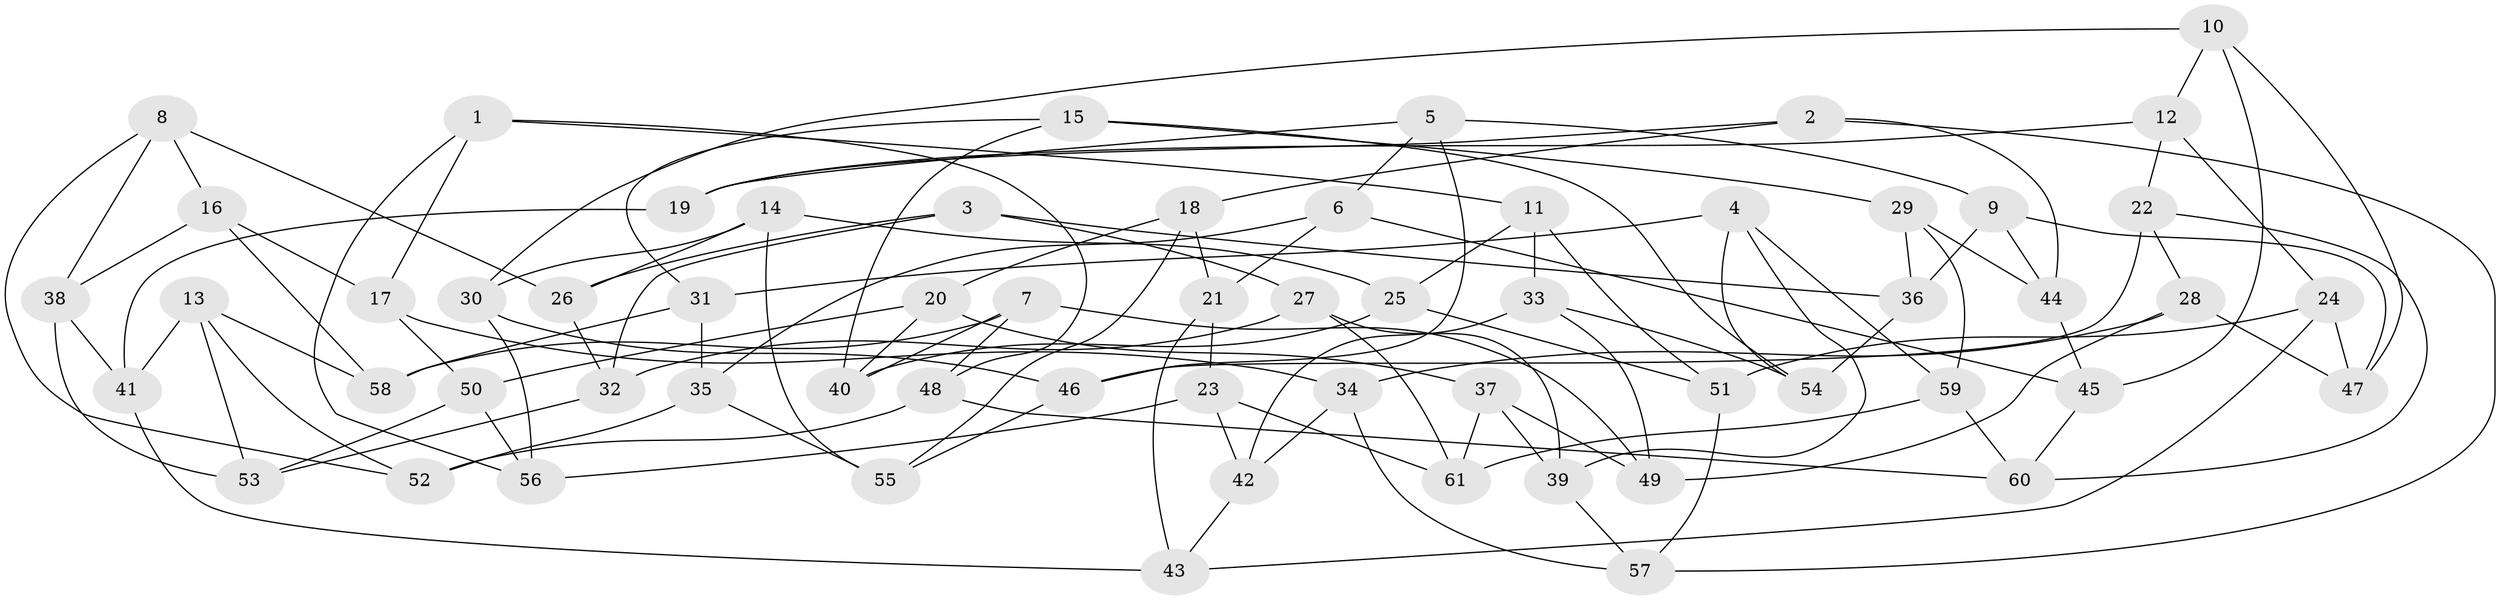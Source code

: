 // coarse degree distribution, {6: 0.30952380952380953, 4: 0.5, 3: 0.047619047619047616, 5: 0.14285714285714285}
// Generated by graph-tools (version 1.1) at 2025/52/02/27/25 19:52:33]
// undirected, 61 vertices, 122 edges
graph export_dot {
graph [start="1"]
  node [color=gray90,style=filled];
  1;
  2;
  3;
  4;
  5;
  6;
  7;
  8;
  9;
  10;
  11;
  12;
  13;
  14;
  15;
  16;
  17;
  18;
  19;
  20;
  21;
  22;
  23;
  24;
  25;
  26;
  27;
  28;
  29;
  30;
  31;
  32;
  33;
  34;
  35;
  36;
  37;
  38;
  39;
  40;
  41;
  42;
  43;
  44;
  45;
  46;
  47;
  48;
  49;
  50;
  51;
  52;
  53;
  54;
  55;
  56;
  57;
  58;
  59;
  60;
  61;
  1 -- 56;
  1 -- 48;
  1 -- 11;
  1 -- 17;
  2 -- 44;
  2 -- 18;
  2 -- 57;
  2 -- 19;
  3 -- 32;
  3 -- 26;
  3 -- 36;
  3 -- 27;
  4 -- 31;
  4 -- 54;
  4 -- 39;
  4 -- 59;
  5 -- 6;
  5 -- 9;
  5 -- 19;
  5 -- 46;
  6 -- 35;
  6 -- 21;
  6 -- 45;
  7 -- 58;
  7 -- 40;
  7 -- 48;
  7 -- 49;
  8 -- 52;
  8 -- 26;
  8 -- 16;
  8 -- 38;
  9 -- 47;
  9 -- 36;
  9 -- 44;
  10 -- 45;
  10 -- 12;
  10 -- 47;
  10 -- 30;
  11 -- 51;
  11 -- 25;
  11 -- 33;
  12 -- 19;
  12 -- 24;
  12 -- 22;
  13 -- 41;
  13 -- 52;
  13 -- 53;
  13 -- 58;
  14 -- 25;
  14 -- 30;
  14 -- 55;
  14 -- 26;
  15 -- 29;
  15 -- 54;
  15 -- 31;
  15 -- 40;
  16 -- 38;
  16 -- 17;
  16 -- 58;
  17 -- 34;
  17 -- 50;
  18 -- 20;
  18 -- 21;
  18 -- 55;
  19 -- 41;
  20 -- 50;
  20 -- 40;
  20 -- 37;
  21 -- 43;
  21 -- 23;
  22 -- 46;
  22 -- 28;
  22 -- 60;
  23 -- 56;
  23 -- 42;
  23 -- 61;
  24 -- 51;
  24 -- 43;
  24 -- 47;
  25 -- 51;
  25 -- 40;
  26 -- 32;
  27 -- 61;
  27 -- 32;
  27 -- 39;
  28 -- 34;
  28 -- 49;
  28 -- 47;
  29 -- 36;
  29 -- 44;
  29 -- 59;
  30 -- 56;
  30 -- 46;
  31 -- 58;
  31 -- 35;
  32 -- 53;
  33 -- 42;
  33 -- 54;
  33 -- 49;
  34 -- 57;
  34 -- 42;
  35 -- 55;
  35 -- 52;
  36 -- 54;
  37 -- 39;
  37 -- 61;
  37 -- 49;
  38 -- 53;
  38 -- 41;
  39 -- 57;
  41 -- 43;
  42 -- 43;
  44 -- 45;
  45 -- 60;
  46 -- 55;
  48 -- 60;
  48 -- 52;
  50 -- 53;
  50 -- 56;
  51 -- 57;
  59 -- 61;
  59 -- 60;
}
